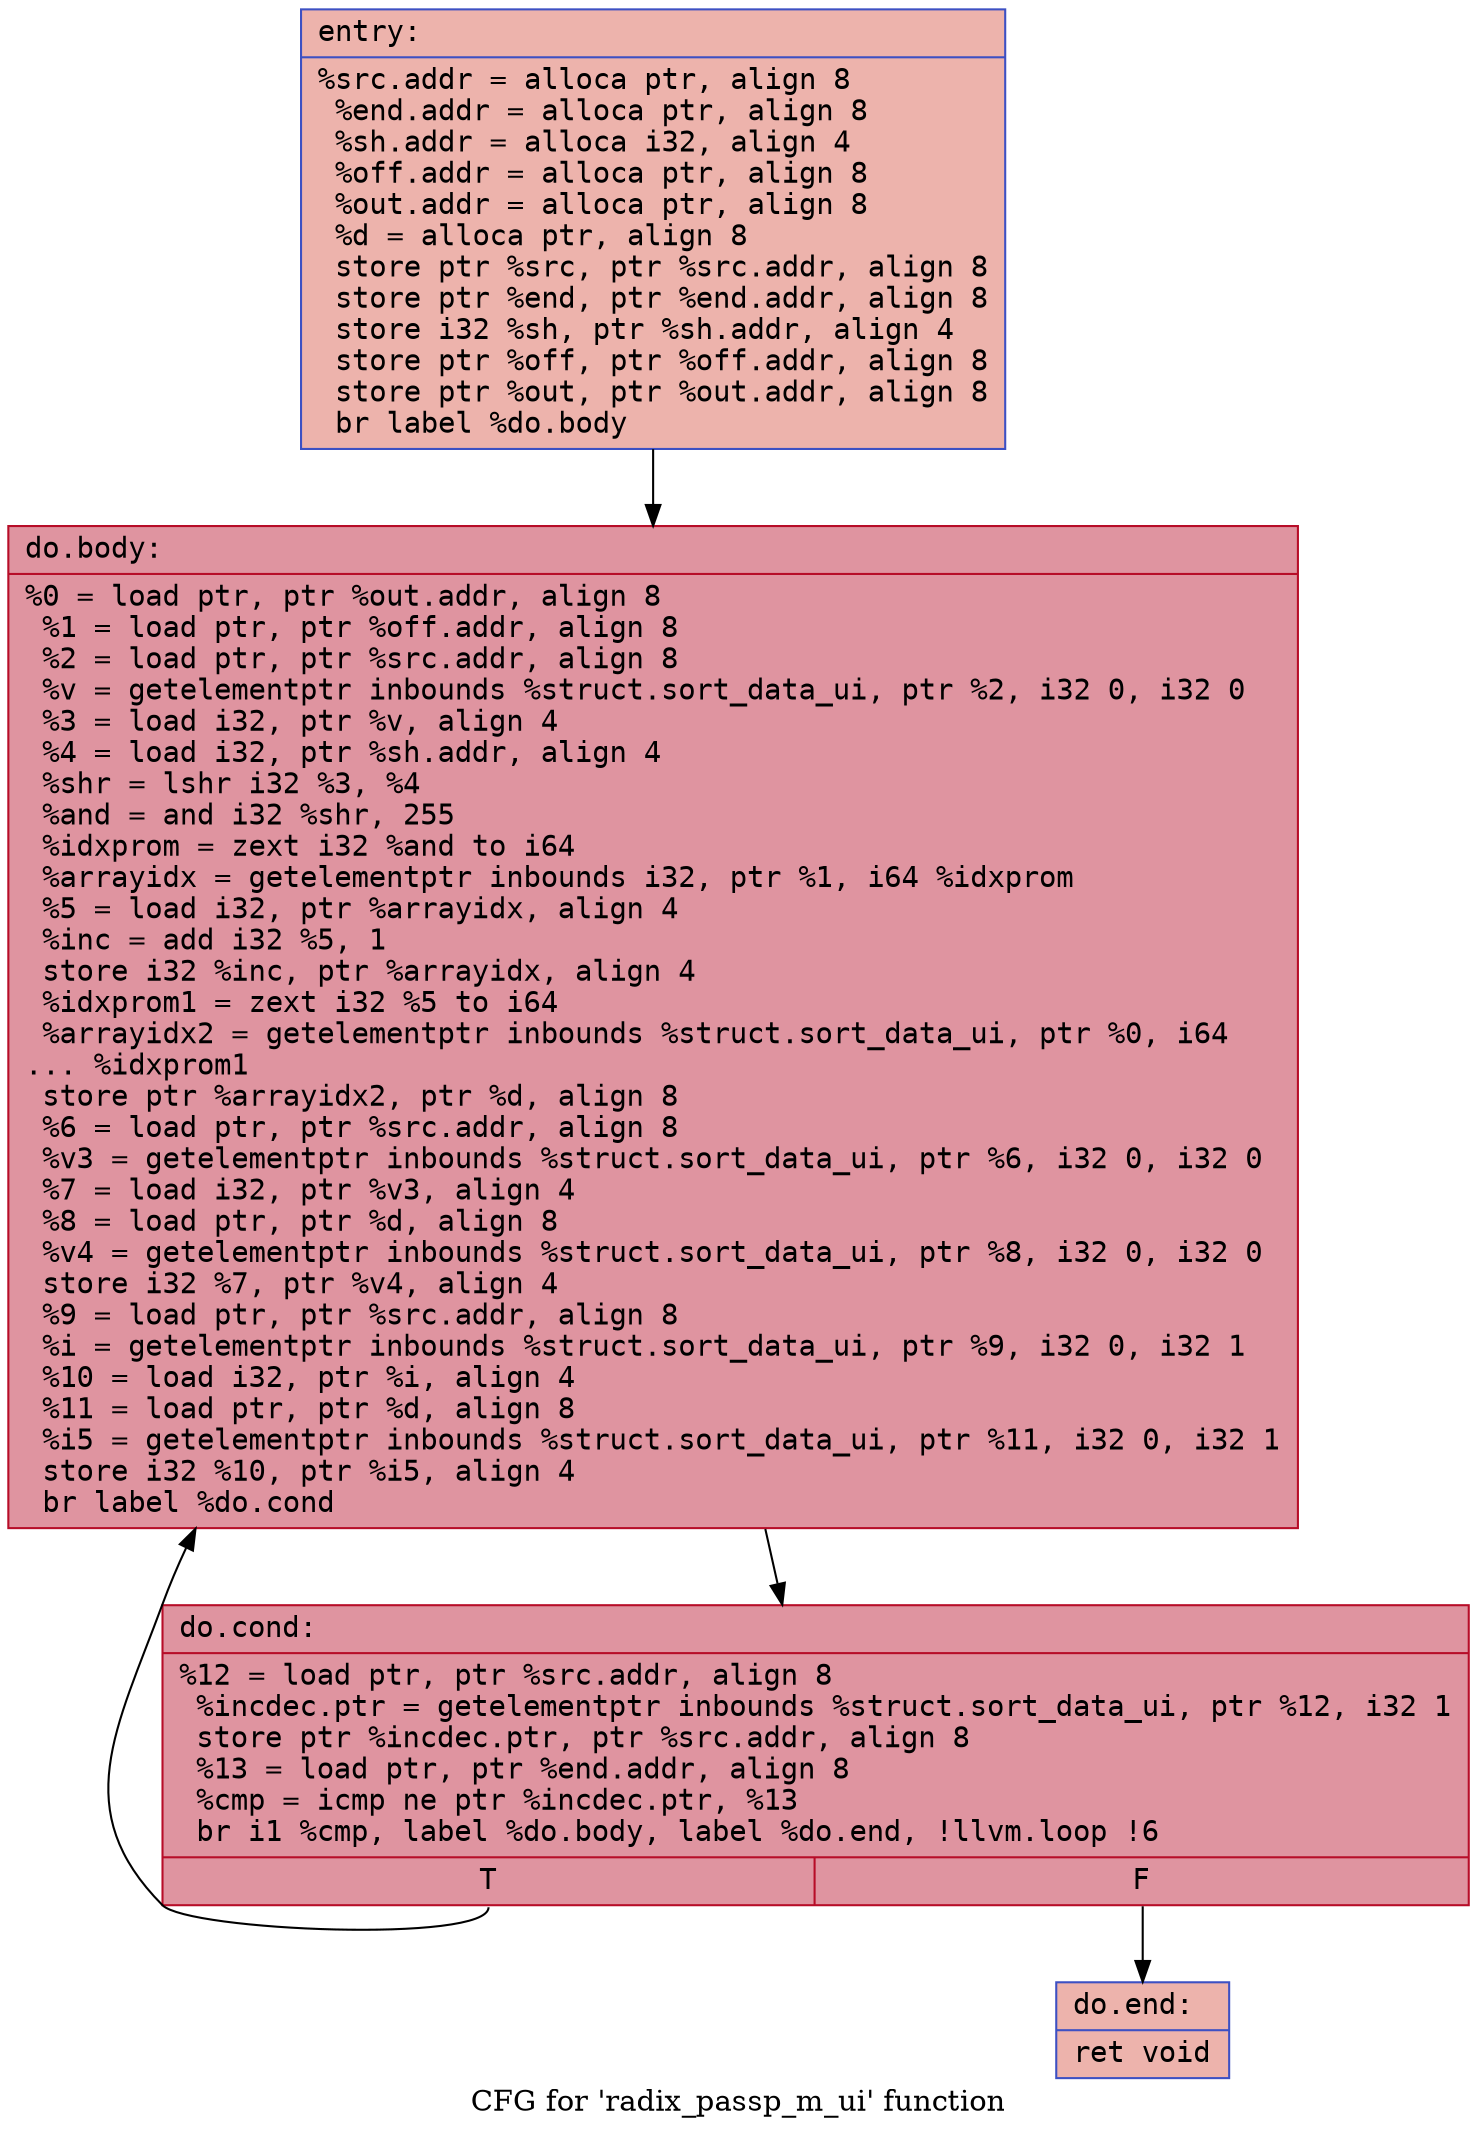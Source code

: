 digraph "CFG for 'radix_passp_m_ui' function" {
	label="CFG for 'radix_passp_m_ui' function";

	Node0x5564aae14c50 [shape=record,color="#3d50c3ff", style=filled, fillcolor="#d6524470" fontname="Courier",label="{entry:\l|  %src.addr = alloca ptr, align 8\l  %end.addr = alloca ptr, align 8\l  %sh.addr = alloca i32, align 4\l  %off.addr = alloca ptr, align 8\l  %out.addr = alloca ptr, align 8\l  %d = alloca ptr, align 8\l  store ptr %src, ptr %src.addr, align 8\l  store ptr %end, ptr %end.addr, align 8\l  store i32 %sh, ptr %sh.addr, align 4\l  store ptr %off, ptr %off.addr, align 8\l  store ptr %out, ptr %out.addr, align 8\l  br label %do.body\l}"];
	Node0x5564aae14c50 -> Node0x5564aae15630[tooltip="entry -> do.body\nProbability 100.00%" ];
	Node0x5564aae15630 [shape=record,color="#b70d28ff", style=filled, fillcolor="#b70d2870" fontname="Courier",label="{do.body:\l|  %0 = load ptr, ptr %out.addr, align 8\l  %1 = load ptr, ptr %off.addr, align 8\l  %2 = load ptr, ptr %src.addr, align 8\l  %v = getelementptr inbounds %struct.sort_data_ui, ptr %2, i32 0, i32 0\l  %3 = load i32, ptr %v, align 4\l  %4 = load i32, ptr %sh.addr, align 4\l  %shr = lshr i32 %3, %4\l  %and = and i32 %shr, 255\l  %idxprom = zext i32 %and to i64\l  %arrayidx = getelementptr inbounds i32, ptr %1, i64 %idxprom\l  %5 = load i32, ptr %arrayidx, align 4\l  %inc = add i32 %5, 1\l  store i32 %inc, ptr %arrayidx, align 4\l  %idxprom1 = zext i32 %5 to i64\l  %arrayidx2 = getelementptr inbounds %struct.sort_data_ui, ptr %0, i64\l... %idxprom1\l  store ptr %arrayidx2, ptr %d, align 8\l  %6 = load ptr, ptr %src.addr, align 8\l  %v3 = getelementptr inbounds %struct.sort_data_ui, ptr %6, i32 0, i32 0\l  %7 = load i32, ptr %v3, align 4\l  %8 = load ptr, ptr %d, align 8\l  %v4 = getelementptr inbounds %struct.sort_data_ui, ptr %8, i32 0, i32 0\l  store i32 %7, ptr %v4, align 4\l  %9 = load ptr, ptr %src.addr, align 8\l  %i = getelementptr inbounds %struct.sort_data_ui, ptr %9, i32 0, i32 1\l  %10 = load i32, ptr %i, align 4\l  %11 = load ptr, ptr %d, align 8\l  %i5 = getelementptr inbounds %struct.sort_data_ui, ptr %11, i32 0, i32 1\l  store i32 %10, ptr %i5, align 4\l  br label %do.cond\l}"];
	Node0x5564aae15630 -> Node0x5564aae15740[tooltip="do.body -> do.cond\nProbability 100.00%" ];
	Node0x5564aae15740 [shape=record,color="#b70d28ff", style=filled, fillcolor="#b70d2870" fontname="Courier",label="{do.cond:\l|  %12 = load ptr, ptr %src.addr, align 8\l  %incdec.ptr = getelementptr inbounds %struct.sort_data_ui, ptr %12, i32 1\l  store ptr %incdec.ptr, ptr %src.addr, align 8\l  %13 = load ptr, ptr %end.addr, align 8\l  %cmp = icmp ne ptr %incdec.ptr, %13\l  br i1 %cmp, label %do.body, label %do.end, !llvm.loop !6\l|{<s0>T|<s1>F}}"];
	Node0x5564aae15740:s0 -> Node0x5564aae15630[tooltip="do.cond -> do.body\nProbability 96.88%" ];
	Node0x5564aae15740:s1 -> Node0x5564aae16f20[tooltip="do.cond -> do.end\nProbability 3.12%" ];
	Node0x5564aae16f20 [shape=record,color="#3d50c3ff", style=filled, fillcolor="#d6524470" fontname="Courier",label="{do.end:\l|  ret void\l}"];
}
